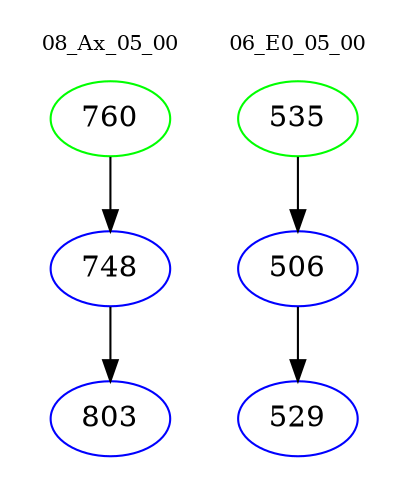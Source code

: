 digraph{
subgraph cluster_0 {
color = white
label = "08_Ax_05_00";
fontsize=10;
T0_760 [label="760", color="green"]
T0_760 -> T0_748 [color="black"]
T0_748 [label="748", color="blue"]
T0_748 -> T0_803 [color="black"]
T0_803 [label="803", color="blue"]
}
subgraph cluster_1 {
color = white
label = "06_E0_05_00";
fontsize=10;
T1_535 [label="535", color="green"]
T1_535 -> T1_506 [color="black"]
T1_506 [label="506", color="blue"]
T1_506 -> T1_529 [color="black"]
T1_529 [label="529", color="blue"]
}
}
